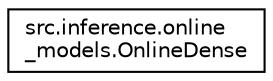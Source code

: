 digraph "Graphical Class Hierarchy"
{
 // LATEX_PDF_SIZE
  edge [fontname="Helvetica",fontsize="10",labelfontname="Helvetica",labelfontsize="10"];
  node [fontname="Helvetica",fontsize="10",shape=record];
  rankdir="LR";
  Node0 [label="src.inference.online\l_models.OnlineDense",height=0.2,width=0.4,color="black", fillcolor="white", style="filled",URL="$classsrc_1_1inference_1_1online__models_1_1OnlineDense.html",tooltip=" "];
}

